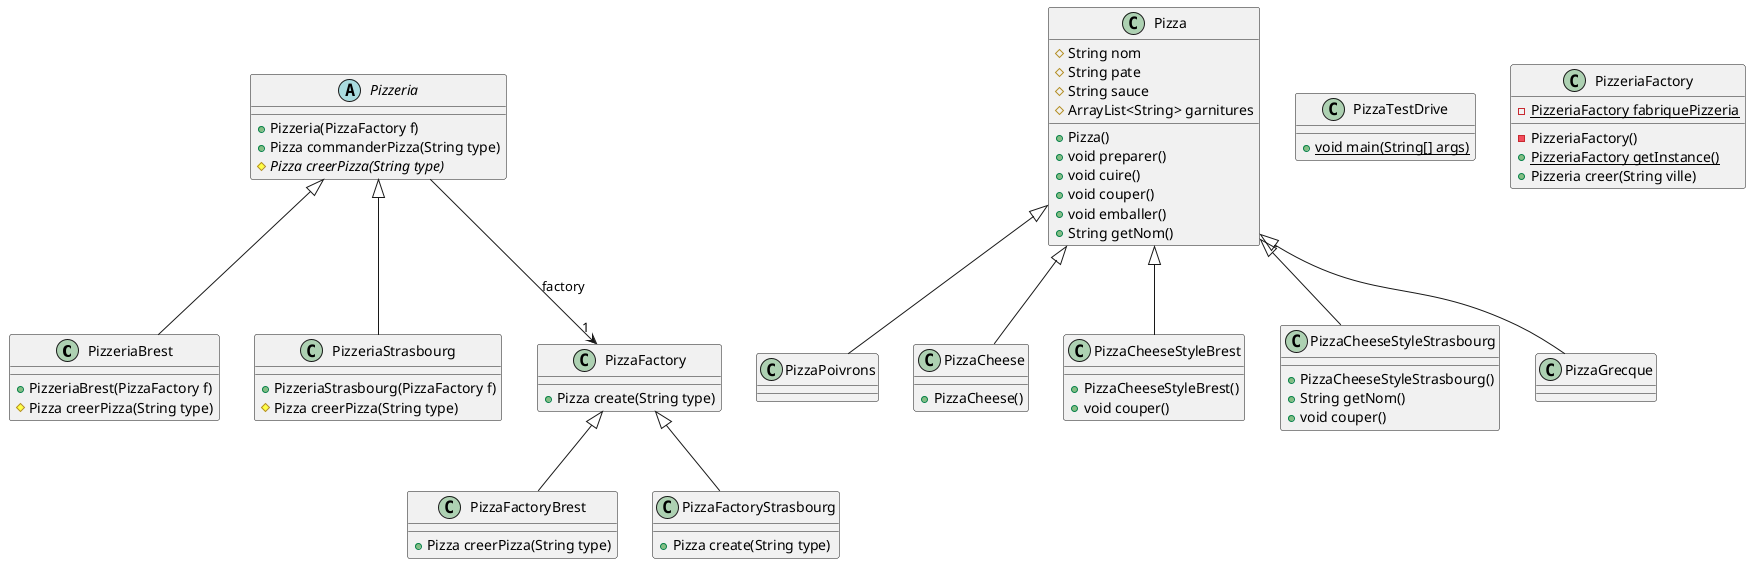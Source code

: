 @startuml
class PizzeriaBrest [[java:pizzeria.PizzeriaBrest]] {
	+PizzeriaBrest(PizzaFactory f)
	#Pizza creerPizza(String type)
}
class Pizzeria [[java:pizzeria.Pizzeria]] {
}
Pizzeria <|-- PizzeriaBrest
class PizzaPoivrons [[java:pizza.PizzaPoivrons]] {
}
class Pizza [[java:pizza.Pizza]] {
}
Pizza <|-- PizzaPoivrons
class PizzeriaStrasbourg [[java:pizzeria.PizzeriaStrasbourg]] {
	+PizzeriaStrasbourg(PizzaFactory f)
	#Pizza creerPizza(String type)
}
class Pizzeria [[java:pizzeria.Pizzeria]] {
}
Pizzeria <|-- PizzeriaStrasbourg
class PizzaCheese [[java:pizza.PizzaCheese]] {
	+PizzaCheese()
}
class Pizza [[java:pizza.Pizza]] {
}
Pizza <|-- PizzaCheese
abstract class Pizzeria [[java:pizzeria.Pizzeria]] {
	+Pizzeria(PizzaFactory f)
	+Pizza commanderPizza(String type)
	#{abstract}Pizza creerPizza(String type)
}
class PizzaFactory [[java:pizza.PizzaFactory]] {
}
Pizzeria --> "1" PizzaFactory : factory
class PizzaCheeseStyleBrest [[java:pizza.PizzaCheeseStyleBrest]] {
	+PizzaCheeseStyleBrest()
	+void couper()
}
class Pizza [[java:pizza.Pizza]] {
}
Pizza <|-- PizzaCheeseStyleBrest
class PizzaTestDrive [[java:PizzaTestDrive]] {
	+{static}void main(String[] args)
}
class PizzeriaFactory [[java:pizzeria.PizzeriaFactory]] {
	-{static}PizzeriaFactory fabriquePizzeria
	-PizzeriaFactory()
	+{static}PizzeriaFactory getInstance()
	+Pizzeria creer(String ville)
}
abstract class Pizza [[java:pizza.Pizza]] {
	#String nom
	#String pate
	#String sauce
	#ArrayList<String> garnitures
	+Pizza()
	+void preparer()
	+void cuire()
	+void couper()
	+void emballer()
	+String getNom()
}
class PizzaCheeseStyleStrasbourg [[java:pizza.PizzaCheeseStyleStrasbourg]] {
	+PizzaCheeseStyleStrasbourg()
	+String getNom()
	+void couper()
}
class Pizza [[java:pizza.Pizza]] {
}
Pizza <|-- PizzaCheeseStyleStrasbourg
class PizzaGrecque [[java:pizza.PizzaGrecque]] {
}
class Pizza [[java:pizza.Pizza]] {
}
Pizza <|-- PizzaGrecque
abstract class PizzaFactory [[java:pizza.PizzaFactory]] {
	+Pizza create(String type)
}
class PizzaFactoryBrest [[java:pizza.PizzaFactoryBrest]] {
	+Pizza creerPizza(String type)
}
class PizzaFactory [[java:pizza.PizzaFactory]] {
}
PizzaFactory <|-- PizzaFactoryBrest
class PizzaFactoryStrasbourg [[java:pizza.PizzaFactoryStrasbourg]] {
	+Pizza create(String type)
}
class PizzaFactory [[java:pizza.PizzaFactory]] {
}
PizzaFactory <|-- PizzaFactoryStrasbourg

@enduml